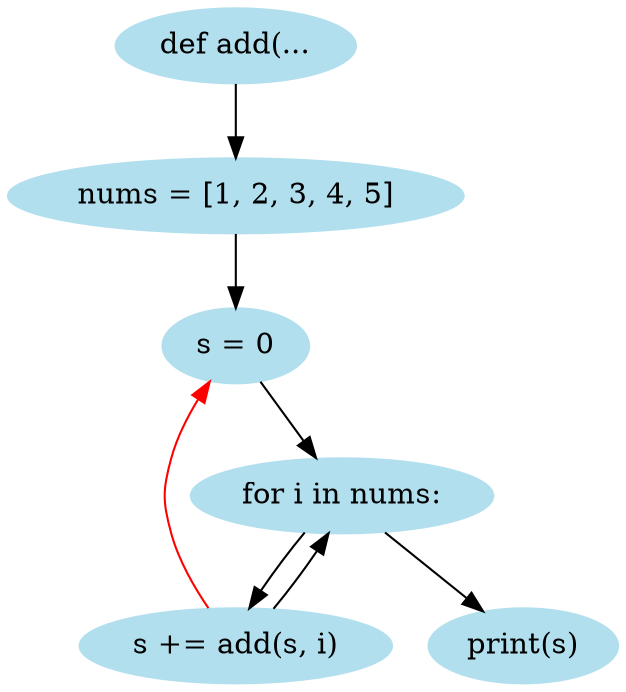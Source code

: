 // Preview
digraph {
	node [color=lightblue2 style=filled]
	0 [label="def add(..."]
	1 [label="nums = [1, 2, 3, 4, 5]"]
	0 -> 1 [constraints=false]
	2 [label="s = 0"]
	1 -> 2 [constraints=false]
	3 [label="for i in nums:"]
	2 -> 3 [constraints=false]
	4 [label="s += add(s, i)"]
	4 -> 2 [arrowsize=1 color=red constraints=false]
	3 -> 4 [constraints=false]
	5 [label="print(s)"]
	3 -> 5 [constraints=false]
	4 -> 3 [constraints=false]
}
